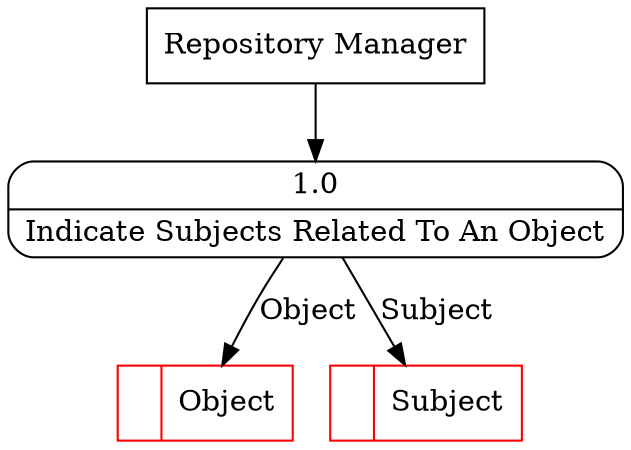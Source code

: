 digraph dfd2{ 
node[shape=record]
200 [label="<f0>  |<f1> Object " color=red];
201 [label="<f0>  |<f1> Subject " color=red];
202 [label="Repository Manager" shape=box];
203 [label="{<f0> 1.0|<f1> Indicate Subjects Related To An Object }" shape=Mrecord];
202 -> 203
203 -> 201 [label="Subject"]
203 -> 200 [label="Object"]
}